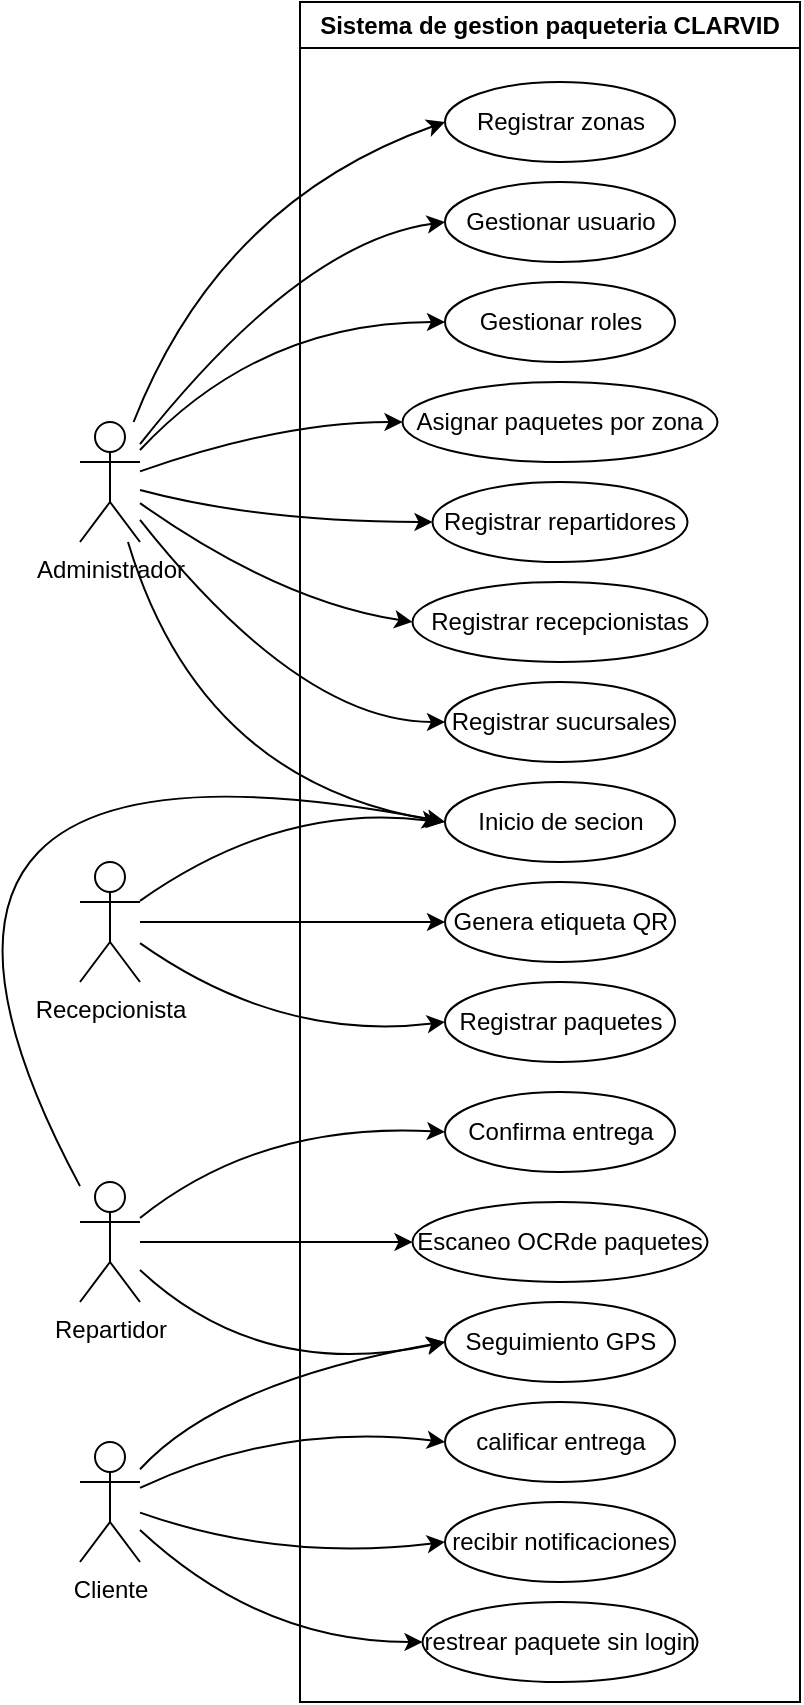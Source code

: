 <mxfile version="27.1.6">
  <diagram name="Página-1" id="L7uO9A2dt-PfESztujDQ">
    <mxGraphModel dx="872" dy="439" grid="1" gridSize="10" guides="1" tooltips="1" connect="1" arrows="1" fold="1" page="1" pageScale="1" pageWidth="827" pageHeight="1169" math="0" shadow="0">
      <root>
        <mxCell id="0" />
        <mxCell id="1" parent="0" />
        <mxCell id="-G0XLxMywNieSX2iBwZ6-2" value="Sistema de gestion paqueteria CLARVID" style="swimlane;whiteSpace=wrap;html=1;" vertex="1" parent="1">
          <mxGeometry x="320" y="20" width="250" height="850" as="geometry" />
        </mxCell>
        <mxCell id="-G0XLxMywNieSX2iBwZ6-1" value="Registrar zonas" style="ellipse;whiteSpace=wrap;html=1;" vertex="1" parent="-G0XLxMywNieSX2iBwZ6-2">
          <mxGeometry x="72.5" y="40" width="115" height="40" as="geometry" />
        </mxCell>
        <mxCell id="-G0XLxMywNieSX2iBwZ6-16" value="Gestionar usuario" style="ellipse;whiteSpace=wrap;html=1;" vertex="1" parent="-G0XLxMywNieSX2iBwZ6-2">
          <mxGeometry x="72.5" y="90" width="115" height="40" as="geometry" />
        </mxCell>
        <mxCell id="-G0XLxMywNieSX2iBwZ6-27" value="Gestionar roles" style="ellipse;whiteSpace=wrap;html=1;" vertex="1" parent="-G0XLxMywNieSX2iBwZ6-2">
          <mxGeometry x="72.5" y="140" width="115" height="40" as="geometry" />
        </mxCell>
        <mxCell id="-G0XLxMywNieSX2iBwZ6-26" value="Asignar paquetes por zona" style="ellipse;whiteSpace=wrap;html=1;" vertex="1" parent="-G0XLxMywNieSX2iBwZ6-2">
          <mxGeometry x="51.25" y="190" width="157.5" height="40" as="geometry" />
        </mxCell>
        <mxCell id="-G0XLxMywNieSX2iBwZ6-25" value="Registrar repartidores" style="ellipse;whiteSpace=wrap;html=1;" vertex="1" parent="-G0XLxMywNieSX2iBwZ6-2">
          <mxGeometry x="66.25" y="240" width="127.5" height="40" as="geometry" />
        </mxCell>
        <mxCell id="-G0XLxMywNieSX2iBwZ6-24" value="Registrar recepcionistas" style="ellipse;whiteSpace=wrap;html=1;" vertex="1" parent="-G0XLxMywNieSX2iBwZ6-2">
          <mxGeometry x="56.25" y="290" width="147.5" height="40" as="geometry" />
        </mxCell>
        <mxCell id="-G0XLxMywNieSX2iBwZ6-23" value="Registrar sucursales" style="ellipse;whiteSpace=wrap;html=1;" vertex="1" parent="-G0XLxMywNieSX2iBwZ6-2">
          <mxGeometry x="72.5" y="340" width="115" height="40" as="geometry" />
        </mxCell>
        <mxCell id="-G0XLxMywNieSX2iBwZ6-22" value="Inicio de secion" style="ellipse;whiteSpace=wrap;html=1;" vertex="1" parent="-G0XLxMywNieSX2iBwZ6-2">
          <mxGeometry x="72.5" y="390" width="115" height="40" as="geometry" />
        </mxCell>
        <mxCell id="-G0XLxMywNieSX2iBwZ6-21" value="Genera etiqueta QR" style="ellipse;whiteSpace=wrap;html=1;" vertex="1" parent="-G0XLxMywNieSX2iBwZ6-2">
          <mxGeometry x="72.5" y="440" width="115" height="40" as="geometry" />
        </mxCell>
        <mxCell id="-G0XLxMywNieSX2iBwZ6-19" value="Confirma entrega" style="ellipse;whiteSpace=wrap;html=1;" vertex="1" parent="-G0XLxMywNieSX2iBwZ6-2">
          <mxGeometry x="72.5" y="545" width="115" height="40" as="geometry" />
        </mxCell>
        <mxCell id="-G0XLxMywNieSX2iBwZ6-18" value="Escaneo OCRde paquetes" style="ellipse;whiteSpace=wrap;html=1;" vertex="1" parent="-G0XLxMywNieSX2iBwZ6-2">
          <mxGeometry x="56.25" y="600" width="147.5" height="40" as="geometry" />
        </mxCell>
        <mxCell id="-G0XLxMywNieSX2iBwZ6-17" value="Seguimiento GPS" style="ellipse;whiteSpace=wrap;html=1;" vertex="1" parent="-G0XLxMywNieSX2iBwZ6-2">
          <mxGeometry x="72.5" y="650" width="115" height="40" as="geometry" />
        </mxCell>
        <mxCell id="-G0XLxMywNieSX2iBwZ6-20" value="Registrar paquetes" style="ellipse;whiteSpace=wrap;html=1;" vertex="1" parent="-G0XLxMywNieSX2iBwZ6-2">
          <mxGeometry x="72.5" y="490" width="115" height="40" as="geometry" />
        </mxCell>
        <mxCell id="-G0XLxMywNieSX2iBwZ6-34" value="calificar entrega" style="ellipse;whiteSpace=wrap;html=1;" vertex="1" parent="-G0XLxMywNieSX2iBwZ6-2">
          <mxGeometry x="72.5" y="700" width="115" height="40" as="geometry" />
        </mxCell>
        <mxCell id="-G0XLxMywNieSX2iBwZ6-33" value="recibir notificaciones" style="ellipse;whiteSpace=wrap;html=1;" vertex="1" parent="-G0XLxMywNieSX2iBwZ6-2">
          <mxGeometry x="72.5" y="750" width="115" height="40" as="geometry" />
        </mxCell>
        <mxCell id="-G0XLxMywNieSX2iBwZ6-32" value="restrear paquete sin login" style="ellipse;whiteSpace=wrap;html=1;" vertex="1" parent="-G0XLxMywNieSX2iBwZ6-2">
          <mxGeometry x="61.25" y="800" width="137.5" height="40" as="geometry" />
        </mxCell>
        <mxCell id="-G0XLxMywNieSX2iBwZ6-28" value="Cliente" style="shape=umlActor;verticalLabelPosition=bottom;verticalAlign=top;html=1;outlineConnect=0;" vertex="1" parent="1">
          <mxGeometry x="210" y="740" width="30" height="60" as="geometry" />
        </mxCell>
        <mxCell id="-G0XLxMywNieSX2iBwZ6-29" value="Repartidor" style="shape=umlActor;verticalLabelPosition=bottom;verticalAlign=top;html=1;outlineConnect=0;" vertex="1" parent="1">
          <mxGeometry x="210" y="610" width="30" height="60" as="geometry" />
        </mxCell>
        <mxCell id="-G0XLxMywNieSX2iBwZ6-30" value="Recepcionista" style="shape=umlActor;verticalLabelPosition=bottom;verticalAlign=top;html=1;outlineConnect=0;" vertex="1" parent="1">
          <mxGeometry x="210" y="450" width="30" height="60" as="geometry" />
        </mxCell>
        <mxCell id="-G0XLxMywNieSX2iBwZ6-36" value="Administrador" style="shape=umlActor;verticalLabelPosition=bottom;verticalAlign=top;html=1;outlineConnect=0;" vertex="1" parent="1">
          <mxGeometry x="210" y="230" width="30" height="60" as="geometry" />
        </mxCell>
        <mxCell id="-G0XLxMywNieSX2iBwZ6-51" value="" style="curved=1;endArrow=classic;html=1;rounded=0;entryX=0;entryY=0.5;entryDx=0;entryDy=0;" edge="1" parent="1" source="-G0XLxMywNieSX2iBwZ6-36" target="-G0XLxMywNieSX2iBwZ6-1">
          <mxGeometry width="50" height="50" relative="1" as="geometry">
            <mxPoint x="195" y="189.289" as="sourcePoint" />
            <mxPoint x="195" y="139.289" as="targetPoint" />
            <Array as="points">
              <mxPoint x="280" y="120" />
            </Array>
          </mxGeometry>
        </mxCell>
        <mxCell id="-G0XLxMywNieSX2iBwZ6-54" value="" style="curved=1;endArrow=classic;html=1;rounded=0;entryX=0;entryY=0.5;entryDx=0;entryDy=0;" edge="1" parent="1" source="-G0XLxMywNieSX2iBwZ6-36" target="-G0XLxMywNieSX2iBwZ6-16">
          <mxGeometry width="50" height="50" relative="1" as="geometry">
            <mxPoint x="210" y="290" as="sourcePoint" />
            <mxPoint x="280.711" y="240" as="targetPoint" />
            <Array as="points">
              <mxPoint x="320" y="140" />
            </Array>
          </mxGeometry>
        </mxCell>
        <mxCell id="-G0XLxMywNieSX2iBwZ6-56" value="" style="curved=1;endArrow=classic;html=1;rounded=0;entryX=0;entryY=0.5;entryDx=0;entryDy=0;" edge="1" parent="1" source="-G0XLxMywNieSX2iBwZ6-36" target="-G0XLxMywNieSX2iBwZ6-27">
          <mxGeometry width="50" height="50" relative="1" as="geometry">
            <mxPoint x="210" y="290" as="sourcePoint" />
            <mxPoint x="280.711" y="240" as="targetPoint" />
            <Array as="points">
              <mxPoint x="300" y="180" />
            </Array>
          </mxGeometry>
        </mxCell>
        <mxCell id="-G0XLxMywNieSX2iBwZ6-57" value="" style="curved=1;endArrow=classic;html=1;rounded=0;entryX=0;entryY=0.5;entryDx=0;entryDy=0;" edge="1" parent="1" source="-G0XLxMywNieSX2iBwZ6-36" target="-G0XLxMywNieSX2iBwZ6-26">
          <mxGeometry width="50" height="50" relative="1" as="geometry">
            <mxPoint x="210" y="290" as="sourcePoint" />
            <mxPoint x="280.711" y="240" as="targetPoint" />
            <Array as="points">
              <mxPoint x="310" y="230" />
            </Array>
          </mxGeometry>
        </mxCell>
        <mxCell id="-G0XLxMywNieSX2iBwZ6-58" value="" style="curved=1;endArrow=classic;html=1;rounded=0;entryX=0;entryY=0.5;entryDx=0;entryDy=0;" edge="1" parent="1" source="-G0XLxMywNieSX2iBwZ6-36" target="-G0XLxMywNieSX2iBwZ6-25">
          <mxGeometry width="50" height="50" relative="1" as="geometry">
            <mxPoint x="210" y="290" as="sourcePoint" />
            <mxPoint x="280.711" y="240" as="targetPoint" />
            <Array as="points">
              <mxPoint x="300" y="280" />
            </Array>
          </mxGeometry>
        </mxCell>
        <mxCell id="-G0XLxMywNieSX2iBwZ6-59" value="" style="curved=1;endArrow=classic;html=1;rounded=0;entryX=0;entryY=0.5;entryDx=0;entryDy=0;" edge="1" parent="1" source="-G0XLxMywNieSX2iBwZ6-36" target="-G0XLxMywNieSX2iBwZ6-22">
          <mxGeometry width="50" height="50" relative="1" as="geometry">
            <mxPoint x="225" y="340" as="sourcePoint" />
            <mxPoint x="225" y="360.711" as="targetPoint" />
            <Array as="points">
              <mxPoint x="270" y="410" />
            </Array>
          </mxGeometry>
        </mxCell>
        <mxCell id="-G0XLxMywNieSX2iBwZ6-61" value="" style="curved=1;endArrow=classic;html=1;rounded=0;entryX=0;entryY=0.5;entryDx=0;entryDy=0;" edge="1" parent="1" source="-G0XLxMywNieSX2iBwZ6-36" target="-G0XLxMywNieSX2iBwZ6-23">
          <mxGeometry width="50" height="50" relative="1" as="geometry">
            <mxPoint x="225" y="340" as="sourcePoint" />
            <mxPoint x="225" y="360.711" as="targetPoint" />
            <Array as="points">
              <mxPoint x="320" y="380" />
            </Array>
          </mxGeometry>
        </mxCell>
        <mxCell id="-G0XLxMywNieSX2iBwZ6-63" value="" style="curved=1;endArrow=classic;html=1;rounded=0;entryX=0;entryY=0.5;entryDx=0;entryDy=0;" edge="1" parent="1" source="-G0XLxMywNieSX2iBwZ6-36" target="-G0XLxMywNieSX2iBwZ6-24">
          <mxGeometry width="50" height="50" relative="1" as="geometry">
            <mxPoint x="240" y="310" as="sourcePoint" />
            <mxPoint x="310.711" y="260" as="targetPoint" />
            <Array as="points">
              <mxPoint x="310" y="320" />
            </Array>
          </mxGeometry>
        </mxCell>
        <mxCell id="-G0XLxMywNieSX2iBwZ6-64" value="" style="curved=1;endArrow=classic;html=1;rounded=0;" edge="1" parent="1" source="-G0XLxMywNieSX2iBwZ6-30">
          <mxGeometry width="50" height="50" relative="1" as="geometry">
            <mxPoint x="240" y="510" as="sourcePoint" />
            <mxPoint x="390" y="430" as="targetPoint" />
            <Array as="points">
              <mxPoint x="310" y="420" />
            </Array>
          </mxGeometry>
        </mxCell>
        <mxCell id="-G0XLxMywNieSX2iBwZ6-65" value="" style="curved=1;endArrow=classic;html=1;rounded=0;entryX=0;entryY=0.5;entryDx=0;entryDy=0;" edge="1" parent="1" source="-G0XLxMywNieSX2iBwZ6-30" target="-G0XLxMywNieSX2iBwZ6-21">
          <mxGeometry width="50" height="50" relative="1" as="geometry">
            <mxPoint x="240" y="510" as="sourcePoint" />
            <mxPoint x="310.711" y="460" as="targetPoint" />
          </mxGeometry>
        </mxCell>
        <mxCell id="-G0XLxMywNieSX2iBwZ6-68" value="" style="curved=1;endArrow=classic;html=1;rounded=0;entryX=0;entryY=0.5;entryDx=0;entryDy=0;" edge="1" parent="1" source="-G0XLxMywNieSX2iBwZ6-30" target="-G0XLxMywNieSX2iBwZ6-20">
          <mxGeometry width="50" height="50" relative="1" as="geometry">
            <mxPoint x="240" y="530" as="sourcePoint" />
            <mxPoint x="310.711" y="480" as="targetPoint" />
            <Array as="points">
              <mxPoint x="310" y="540" />
            </Array>
          </mxGeometry>
        </mxCell>
        <mxCell id="-G0XLxMywNieSX2iBwZ6-69" value="" style="curved=1;endArrow=classic;html=1;rounded=0;entryX=0;entryY=0.5;entryDx=0;entryDy=0;" edge="1" parent="1" source="-G0XLxMywNieSX2iBwZ6-29" target="-G0XLxMywNieSX2iBwZ6-22">
          <mxGeometry width="50" height="50" relative="1" as="geometry">
            <mxPoint x="225" y="589.289" as="sourcePoint" />
            <mxPoint x="225" y="539.289" as="targetPoint" />
            <Array as="points">
              <mxPoint x="80" y="370" />
            </Array>
          </mxGeometry>
        </mxCell>
        <mxCell id="-G0XLxMywNieSX2iBwZ6-70" value="" style="curved=1;endArrow=classic;html=1;rounded=0;entryX=0;entryY=0.5;entryDx=0;entryDy=0;" edge="1" parent="1" source="-G0XLxMywNieSX2iBwZ6-29" target="-G0XLxMywNieSX2iBwZ6-19">
          <mxGeometry width="50" height="50" relative="1" as="geometry">
            <mxPoint x="240" y="690" as="sourcePoint" />
            <mxPoint x="310.711" y="640" as="targetPoint" />
            <Array as="points">
              <mxPoint x="300" y="580" />
            </Array>
          </mxGeometry>
        </mxCell>
        <mxCell id="-G0XLxMywNieSX2iBwZ6-71" value="" style="curved=1;endArrow=classic;html=1;rounded=0;entryX=0;entryY=0.5;entryDx=0;entryDy=0;" edge="1" parent="1" source="-G0XLxMywNieSX2iBwZ6-29" target="-G0XLxMywNieSX2iBwZ6-18">
          <mxGeometry width="50" height="50" relative="1" as="geometry">
            <mxPoint x="240" y="690" as="sourcePoint" />
            <mxPoint x="310.711" y="640" as="targetPoint" />
          </mxGeometry>
        </mxCell>
        <mxCell id="-G0XLxMywNieSX2iBwZ6-72" value="" style="curved=1;endArrow=classic;html=1;rounded=0;entryX=0;entryY=0.5;entryDx=0;entryDy=0;" edge="1" parent="1" source="-G0XLxMywNieSX2iBwZ6-29" target="-G0XLxMywNieSX2iBwZ6-17">
          <mxGeometry width="50" height="50" relative="1" as="geometry">
            <mxPoint x="225" y="720" as="sourcePoint" />
            <mxPoint x="225" y="740.711" as="targetPoint" />
            <Array as="points">
              <mxPoint x="300" y="710" />
            </Array>
          </mxGeometry>
        </mxCell>
        <mxCell id="-G0XLxMywNieSX2iBwZ6-73" value="" style="curved=1;endArrow=classic;html=1;rounded=0;entryX=0;entryY=0.5;entryDx=0;entryDy=0;" edge="1" parent="1" source="-G0XLxMywNieSX2iBwZ6-28" target="-G0XLxMywNieSX2iBwZ6-17">
          <mxGeometry width="50" height="50" relative="1" as="geometry">
            <mxPoint x="225" y="719.289" as="sourcePoint" />
            <mxPoint x="225" y="669.289" as="targetPoint" />
            <Array as="points">
              <mxPoint x="280" y="710" />
            </Array>
          </mxGeometry>
        </mxCell>
        <mxCell id="-G0XLxMywNieSX2iBwZ6-74" value="" style="curved=1;endArrow=classic;html=1;rounded=0;entryX=0;entryY=0.5;entryDx=0;entryDy=0;" edge="1" parent="1" source="-G0XLxMywNieSX2iBwZ6-28" target="-G0XLxMywNieSX2iBwZ6-34">
          <mxGeometry width="50" height="50" relative="1" as="geometry">
            <mxPoint x="240" y="820" as="sourcePoint" />
            <mxPoint x="310.711" y="770" as="targetPoint" />
            <Array as="points">
              <mxPoint x="310" y="730" />
            </Array>
          </mxGeometry>
        </mxCell>
        <mxCell id="-G0XLxMywNieSX2iBwZ6-75" value="" style="curved=1;endArrow=classic;html=1;rounded=0;entryX=0;entryY=0.5;entryDx=0;entryDy=0;" edge="1" parent="1" source="-G0XLxMywNieSX2iBwZ6-28" target="-G0XLxMywNieSX2iBwZ6-33">
          <mxGeometry width="50" height="50" relative="1" as="geometry">
            <mxPoint x="240" y="820" as="sourcePoint" />
            <mxPoint x="310.711" y="770" as="targetPoint" />
            <Array as="points">
              <mxPoint x="310" y="800" />
            </Array>
          </mxGeometry>
        </mxCell>
        <mxCell id="-G0XLxMywNieSX2iBwZ6-76" value="" style="curved=1;endArrow=classic;html=1;rounded=0;entryX=0;entryY=0.5;entryDx=0;entryDy=0;" edge="1" parent="1" source="-G0XLxMywNieSX2iBwZ6-28" target="-G0XLxMywNieSX2iBwZ6-32">
          <mxGeometry width="50" height="50" relative="1" as="geometry">
            <mxPoint x="225" y="850" as="sourcePoint" />
            <mxPoint x="225" y="870.711" as="targetPoint" />
            <Array as="points">
              <mxPoint x="300" y="840" />
            </Array>
          </mxGeometry>
        </mxCell>
      </root>
    </mxGraphModel>
  </diagram>
</mxfile>
